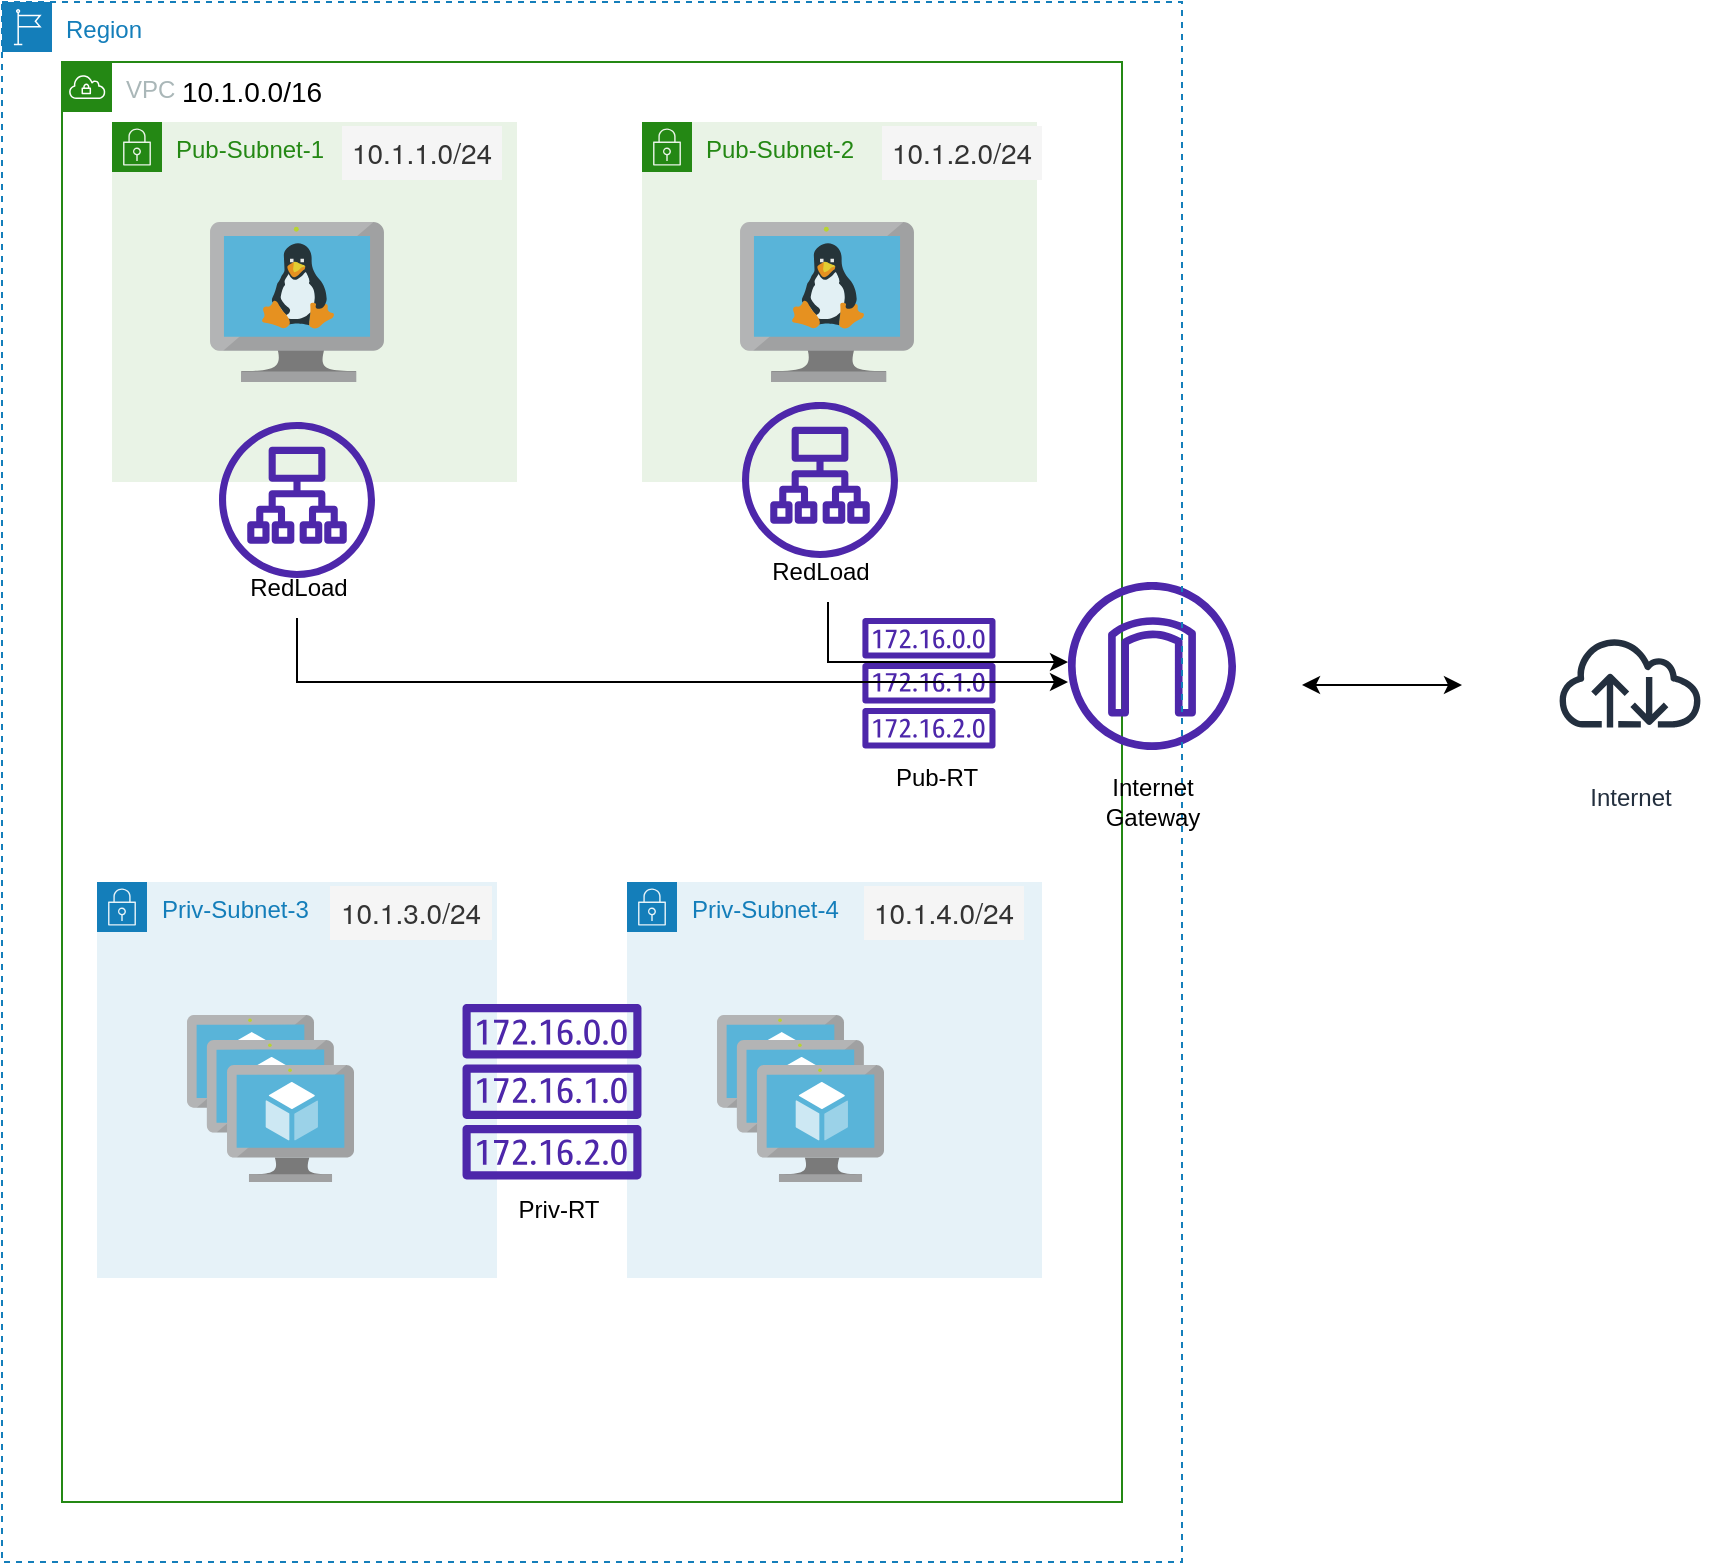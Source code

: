 <mxfile version="21.3.2" type="github">
  <diagram name="Page-1" id="6-Zn9v4l2fyGRjzBr8fY">
    <mxGraphModel dx="1192" dy="1106" grid="1" gridSize="10" guides="1" tooltips="1" connect="1" arrows="1" fold="1" page="0" pageScale="1" pageWidth="850" pageHeight="1100" math="0" shadow="0">
      <root>
        <mxCell id="0" />
        <mxCell id="1" parent="0" />
        <mxCell id="COJncJp6aSizaBW7J1tg-3" value="VPC" style="points=[[0,0],[0.25,0],[0.5,0],[0.75,0],[1,0],[1,0.25],[1,0.5],[1,0.75],[1,1],[0.75,1],[0.5,1],[0.25,1],[0,1],[0,0.75],[0,0.5],[0,0.25]];outlineConnect=0;gradientColor=none;html=1;whiteSpace=wrap;fontSize=12;fontStyle=0;container=1;pointerEvents=0;collapsible=0;recursiveResize=0;shape=mxgraph.aws4.group;grIcon=mxgraph.aws4.group_vpc;strokeColor=#248814;fillColor=none;verticalAlign=top;align=left;spacingLeft=30;fontColor=#AAB7B8;dashed=0;" parent="1" vertex="1">
          <mxGeometry x="-120" y="150" width="530" height="720" as="geometry" />
        </mxCell>
        <mxCell id="COJncJp6aSizaBW7J1tg-4" value="&lt;font style=&quot;font-size: 14px;&quot;&gt;10.1.0.0/16&lt;/font&gt;" style="text;strokeColor=none;align=center;fillColor=none;html=1;verticalAlign=middle;whiteSpace=wrap;rounded=0;" parent="COJncJp6aSizaBW7J1tg-3" vertex="1">
          <mxGeometry x="40" width="110" height="30" as="geometry" />
        </mxCell>
        <mxCell id="ulsL8Tc06-5OQOIh5rSR-13" value="" style="sketch=0;outlineConnect=0;fontColor=#232F3E;gradientColor=none;fillColor=#4D27AA;strokeColor=none;dashed=0;verticalLabelPosition=bottom;verticalAlign=top;align=center;html=1;fontSize=12;fontStyle=0;aspect=fixed;pointerEvents=1;shape=mxgraph.aws4.internet_gateway;" parent="1" vertex="1">
          <mxGeometry x="383" y="410" width="84" height="84" as="geometry" />
        </mxCell>
        <mxCell id="ulsL8Tc06-5OQOIh5rSR-15" value="Internet" style="sketch=0;outlineConnect=0;fontColor=#232F3E;gradientColor=none;strokeColor=#232F3E;fillColor=#ffffff;dashed=0;verticalLabelPosition=bottom;verticalAlign=top;align=center;html=1;fontSize=12;fontStyle=0;aspect=fixed;shape=mxgraph.aws4.resourceIcon;resIcon=mxgraph.aws4.internet;" parent="1" vertex="1">
          <mxGeometry x="620" y="416" width="88" height="88" as="geometry" />
        </mxCell>
        <mxCell id="ulsL8Tc06-5OQOIh5rSR-25" value="" style="endArrow=classic;startArrow=classic;html=1;rounded=0;" parent="1" edge="1">
          <mxGeometry width="50" height="50" relative="1" as="geometry">
            <mxPoint x="500" y="461.5" as="sourcePoint" />
            <mxPoint x="580" y="461.5" as="targetPoint" />
            <Array as="points">
              <mxPoint x="530" y="461.5" />
            </Array>
          </mxGeometry>
        </mxCell>
        <mxCell id="ulsL8Tc06-5OQOIh5rSR-42" value="Region" style="points=[[0,0],[0.25,0],[0.5,0],[0.75,0],[1,0],[1,0.25],[1,0.5],[1,0.75],[1,1],[0.75,1],[0.5,1],[0.25,1],[0,1],[0,0.75],[0,0.5],[0,0.25]];outlineConnect=0;gradientColor=none;html=1;whiteSpace=wrap;fontSize=12;fontStyle=0;container=1;pointerEvents=0;collapsible=0;recursiveResize=0;shape=mxgraph.aws4.group;grIcon=mxgraph.aws4.group_region;strokeColor=#147EBA;fillColor=none;verticalAlign=top;align=left;spacingLeft=30;fontColor=#147EBA;dashed=1;" parent="1" vertex="1">
          <mxGeometry x="-150" y="120" width="590" height="780" as="geometry" />
        </mxCell>
        <mxCell id="ulsL8Tc06-5OQOIh5rSR-44" value="Pub-Subnet-1" style="points=[[0,0],[0.25,0],[0.5,0],[0.75,0],[1,0],[1,0.25],[1,0.5],[1,0.75],[1,1],[0.75,1],[0.5,1],[0.25,1],[0,1],[0,0.75],[0,0.5],[0,0.25]];outlineConnect=0;gradientColor=none;html=1;whiteSpace=wrap;fontSize=12;fontStyle=0;container=1;pointerEvents=0;collapsible=0;recursiveResize=0;shape=mxgraph.aws4.group;grIcon=mxgraph.aws4.group_security_group;grStroke=0;strokeColor=#248814;fillColor=#E9F3E6;verticalAlign=top;align=left;spacingLeft=30;fontColor=#248814;dashed=0;" parent="ulsL8Tc06-5OQOIh5rSR-42" vertex="1">
          <mxGeometry x="55" y="60" width="202.5" height="180" as="geometry" />
        </mxCell>
        <mxCell id="COJncJp6aSizaBW7J1tg-8" value="&lt;div style=&quot;box-sizing: border-box; margin: 10px 0px; padding: 5px; background: rgb(245, 245, 245); color: rgb(51, 51, 51); font-family: &amp;quot;Helvetica Neue&amp;quot;, Helvetica, Arial, sans-serif; font-size: 14px;&quot; class=&quot;mx-snc-item&quot;&gt;10.1.1.0/24&lt;/div&gt;" style="text;strokeColor=none;align=center;fillColor=none;html=1;verticalAlign=middle;whiteSpace=wrap;rounded=0;" parent="ulsL8Tc06-5OQOIh5rSR-44" vertex="1">
          <mxGeometry x="125" width="60" height="30" as="geometry" />
        </mxCell>
        <mxCell id="COJncJp6aSizaBW7J1tg-10" value="" style="image;sketch=0;aspect=fixed;html=1;points=[];align=center;fontSize=12;image=img/lib/mscae/VM_Linux.svg;" parent="ulsL8Tc06-5OQOIh5rSR-44" vertex="1">
          <mxGeometry x="49.02" y="50" width="86.96" height="80" as="geometry" />
        </mxCell>
        <mxCell id="ulsL8Tc06-5OQOIh5rSR-46" value="Pub-Subnet-2" style="points=[[0,0],[0.25,0],[0.5,0],[0.75,0],[1,0],[1,0.25],[1,0.5],[1,0.75],[1,1],[0.75,1],[0.5,1],[0.25,1],[0,1],[0,0.75],[0,0.5],[0,0.25]];outlineConnect=0;gradientColor=none;html=1;whiteSpace=wrap;fontSize=12;fontStyle=0;container=1;pointerEvents=0;collapsible=0;recursiveResize=0;shape=mxgraph.aws4.group;grIcon=mxgraph.aws4.group_security_group;grStroke=0;strokeColor=#248814;fillColor=#E9F3E6;verticalAlign=top;align=left;spacingLeft=30;fontColor=#248814;dashed=0;" parent="ulsL8Tc06-5OQOIh5rSR-42" vertex="1">
          <mxGeometry x="320" y="60" width="197.5" height="180" as="geometry" />
        </mxCell>
        <mxCell id="ulsL8Tc06-5OQOIh5rSR-47" value="&lt;div style=&quot;box-sizing: border-box; margin: 10px 0px; padding: 5px; background: rgb(245, 245, 245); color: rgb(51, 51, 51); font-family: &amp;quot;Helvetica Neue&amp;quot;, Helvetica, Arial, sans-serif; font-size: 14px;&quot; class=&quot;mx-snc-item&quot;&gt;10.1.2.0/24&lt;/div&gt;" style="text;strokeColor=none;align=center;fillColor=none;html=1;verticalAlign=middle;whiteSpace=wrap;rounded=0;" parent="ulsL8Tc06-5OQOIh5rSR-46" vertex="1">
          <mxGeometry x="130" width="60" height="30" as="geometry" />
        </mxCell>
        <mxCell id="ulsL8Tc06-5OQOIh5rSR-48" value="" style="image;sketch=0;aspect=fixed;html=1;points=[];align=center;fontSize=12;image=img/lib/mscae/VM_Linux.svg;" parent="ulsL8Tc06-5OQOIh5rSR-46" vertex="1">
          <mxGeometry x="49.02" y="50" width="86.96" height="80" as="geometry" />
        </mxCell>
        <mxCell id="ulsL8Tc06-5OQOIh5rSR-9" value="Priv-Subnet-3" style="points=[[0,0],[0.25,0],[0.5,0],[0.75,0],[1,0],[1,0.25],[1,0.5],[1,0.75],[1,1],[0.75,1],[0.5,1],[0.25,1],[0,1],[0,0.75],[0,0.5],[0,0.25]];outlineConnect=0;gradientColor=none;html=1;whiteSpace=wrap;fontSize=12;fontStyle=0;container=1;pointerEvents=0;collapsible=0;recursiveResize=0;shape=mxgraph.aws4.group;grIcon=mxgraph.aws4.group_security_group;grStroke=0;strokeColor=#147EBA;fillColor=#E6F2F8;verticalAlign=top;align=left;spacingLeft=30;fontColor=#147EBA;dashed=0;" parent="ulsL8Tc06-5OQOIh5rSR-42" vertex="1">
          <mxGeometry x="47.5" y="440" width="200" height="198" as="geometry" />
        </mxCell>
        <mxCell id="ulsL8Tc06-5OQOIh5rSR-19" value="" style="image;sketch=0;aspect=fixed;html=1;points=[];align=center;fontSize=12;image=img/lib/mscae/VM_Scale_Set.svg;" parent="ulsL8Tc06-5OQOIh5rSR-9" vertex="1">
          <mxGeometry x="45" y="66.5" width="83.5" height="83.5" as="geometry" />
        </mxCell>
        <mxCell id="ulsL8Tc06-5OQOIh5rSR-50" value="&lt;div style=&quot;box-sizing: border-box; margin: 10px 0px; padding: 5px; background: rgb(245, 245, 245); color: rgb(51, 51, 51); font-family: &amp;quot;Helvetica Neue&amp;quot;, Helvetica, Arial, sans-serif; font-size: 14px;&quot; class=&quot;mx-snc-item&quot;&gt;10.1.3.0/24&lt;/div&gt;" style="text;strokeColor=none;align=center;fillColor=none;html=1;verticalAlign=middle;whiteSpace=wrap;rounded=0;" parent="ulsL8Tc06-5OQOIh5rSR-9" vertex="1">
          <mxGeometry x="122.5" width="68.5" height="30" as="geometry" />
        </mxCell>
        <mxCell id="ulsL8Tc06-5OQOIh5rSR-51" value="Priv-Subnet-4" style="points=[[0,0],[0.25,0],[0.5,0],[0.75,0],[1,0],[1,0.25],[1,0.5],[1,0.75],[1,1],[0.75,1],[0.5,1],[0.25,1],[0,1],[0,0.75],[0,0.5],[0,0.25]];outlineConnect=0;gradientColor=none;html=1;whiteSpace=wrap;fontSize=12;fontStyle=0;container=1;pointerEvents=0;collapsible=0;recursiveResize=0;shape=mxgraph.aws4.group;grIcon=mxgraph.aws4.group_security_group;grStroke=0;strokeColor=#147EBA;fillColor=#E6F2F8;verticalAlign=top;align=left;spacingLeft=30;fontColor=#147EBA;dashed=0;" parent="ulsL8Tc06-5OQOIh5rSR-42" vertex="1">
          <mxGeometry x="312.5" y="440" width="207.5" height="198" as="geometry" />
        </mxCell>
        <mxCell id="ulsL8Tc06-5OQOIh5rSR-52" value="" style="image;sketch=0;aspect=fixed;html=1;points=[];align=center;fontSize=12;image=img/lib/mscae/VM_Scale_Set.svg;" parent="ulsL8Tc06-5OQOIh5rSR-51" vertex="1">
          <mxGeometry x="45" y="66.5" width="83.5" height="83.5" as="geometry" />
        </mxCell>
        <mxCell id="ulsL8Tc06-5OQOIh5rSR-53" value="&lt;div style=&quot;box-sizing: border-box; margin: 10px 0px; padding: 5px; background: rgb(245, 245, 245); color: rgb(51, 51, 51); font-family: &amp;quot;Helvetica Neue&amp;quot;, Helvetica, Arial, sans-serif; font-size: 14px;&quot; class=&quot;mx-snc-item&quot;&gt;10.1.4.0/24&lt;/div&gt;" style="text;strokeColor=none;align=center;fillColor=none;html=1;verticalAlign=middle;whiteSpace=wrap;rounded=0;" parent="ulsL8Tc06-5OQOIh5rSR-51" vertex="1">
          <mxGeometry x="128.5" width="60" height="30" as="geometry" />
        </mxCell>
        <mxCell id="ulsL8Tc06-5OQOIh5rSR-2" value="" style="sketch=0;outlineConnect=0;fontColor=#232F3E;gradientColor=none;fillColor=#4D27AA;strokeColor=none;dashed=0;verticalLabelPosition=bottom;verticalAlign=top;align=center;html=1;fontSize=12;fontStyle=0;aspect=fixed;pointerEvents=1;shape=mxgraph.aws4.route_table;" parent="ulsL8Tc06-5OQOIh5rSR-42" vertex="1">
          <mxGeometry x="230" y="501" width="90" height="87.69" as="geometry" />
        </mxCell>
        <mxCell id="hi1s8l_0ODF3PtrF3zfW-1" value="" style="sketch=0;outlineConnect=0;fontColor=#232F3E;gradientColor=none;fillColor=#4D27AA;strokeColor=none;dashed=0;verticalLabelPosition=bottom;verticalAlign=top;align=center;html=1;fontSize=12;fontStyle=0;aspect=fixed;pointerEvents=1;shape=mxgraph.aws4.application_load_balancer;" parent="ulsL8Tc06-5OQOIh5rSR-42" vertex="1">
          <mxGeometry x="108.5" y="210" width="78" height="78" as="geometry" />
        </mxCell>
        <mxCell id="hi1s8l_0ODF3PtrF3zfW-2" value="" style="sketch=0;outlineConnect=0;fontColor=#232F3E;gradientColor=none;fillColor=#4D27AA;strokeColor=none;dashed=0;verticalLabelPosition=bottom;verticalAlign=top;align=center;html=1;fontSize=12;fontStyle=0;aspect=fixed;pointerEvents=1;shape=mxgraph.aws4.application_load_balancer;" parent="ulsL8Tc06-5OQOIh5rSR-42" vertex="1">
          <mxGeometry x="370" y="200" width="78" height="78" as="geometry" />
        </mxCell>
        <mxCell id="hi1s8l_0ODF3PtrF3zfW-3" value="Internet&lt;br&gt;Gateway" style="text;html=1;align=center;verticalAlign=middle;resizable=0;points=[];autosize=1;strokeColor=none;fillColor=none;" parent="ulsL8Tc06-5OQOIh5rSR-42" vertex="1">
          <mxGeometry x="540" y="380" width="70" height="40" as="geometry" />
        </mxCell>
        <mxCell id="hi1s8l_0ODF3PtrF3zfW-4" value="RedLoad" style="text;html=1;align=center;verticalAlign=middle;resizable=0;points=[];autosize=1;strokeColor=none;fillColor=none;" parent="ulsL8Tc06-5OQOIh5rSR-42" vertex="1">
          <mxGeometry x="112.5" y="278" width="70" height="30" as="geometry" />
        </mxCell>
        <mxCell id="hi1s8l_0ODF3PtrF3zfW-6" value="RedLoad" style="text;html=1;align=center;verticalAlign=middle;resizable=0;points=[];autosize=1;strokeColor=none;fillColor=none;" parent="ulsL8Tc06-5OQOIh5rSR-42" vertex="1">
          <mxGeometry x="374" y="270" width="70" height="30" as="geometry" />
        </mxCell>
        <mxCell id="hi1s8l_0ODF3PtrF3zfW-8" value="Priv-RT" style="text;html=1;align=center;verticalAlign=middle;resizable=0;points=[];autosize=1;strokeColor=none;fillColor=none;" parent="ulsL8Tc06-5OQOIh5rSR-42" vertex="1">
          <mxGeometry x="247.5" y="588.69" width="60" height="30" as="geometry" />
        </mxCell>
        <mxCell id="hi1s8l_0ODF3PtrF3zfW-9" value="" style="sketch=0;outlineConnect=0;fontColor=#232F3E;gradientColor=none;fillColor=#4D27AA;strokeColor=none;dashed=0;verticalLabelPosition=bottom;verticalAlign=top;align=center;html=1;fontSize=12;fontStyle=0;aspect=fixed;pointerEvents=1;shape=mxgraph.aws4.route_table;" parent="ulsL8Tc06-5OQOIh5rSR-42" vertex="1">
          <mxGeometry x="430" y="308" width="66.95" height="65.23" as="geometry" />
        </mxCell>
        <mxCell id="hi1s8l_0ODF3PtrF3zfW-11" value="Pub-RT" style="text;html=1;align=center;verticalAlign=middle;resizable=0;points=[];autosize=1;strokeColor=none;fillColor=none;" parent="ulsL8Tc06-5OQOIh5rSR-42" vertex="1">
          <mxGeometry x="436.95" y="373.23" width="60" height="30" as="geometry" />
        </mxCell>
        <mxCell id="ulsL8Tc06-5OQOIh5rSR-63" style="edgeStyle=orthogonalEdgeStyle;rounded=0;orthogonalLoop=1;jettySize=auto;html=1;" parent="1" source="hi1s8l_0ODF3PtrF3zfW-4" target="ulsL8Tc06-5OQOIh5rSR-13" edge="1">
          <mxGeometry relative="1" as="geometry">
            <Array as="points">
              <mxPoint x="-2" y="460" />
            </Array>
            <mxPoint x="-2.5" y="390" as="sourcePoint" />
          </mxGeometry>
        </mxCell>
        <mxCell id="ulsL8Tc06-5OQOIh5rSR-64" style="edgeStyle=orthogonalEdgeStyle;rounded=0;orthogonalLoop=1;jettySize=auto;html=1;" parent="1" source="hi1s8l_0ODF3PtrF3zfW-6" target="ulsL8Tc06-5OQOIh5rSR-13" edge="1">
          <mxGeometry relative="1" as="geometry">
            <Array as="points">
              <mxPoint x="263" y="450" />
            </Array>
            <mxPoint x="262.5" y="387.5" as="sourcePoint" />
          </mxGeometry>
        </mxCell>
      </root>
    </mxGraphModel>
  </diagram>
</mxfile>
